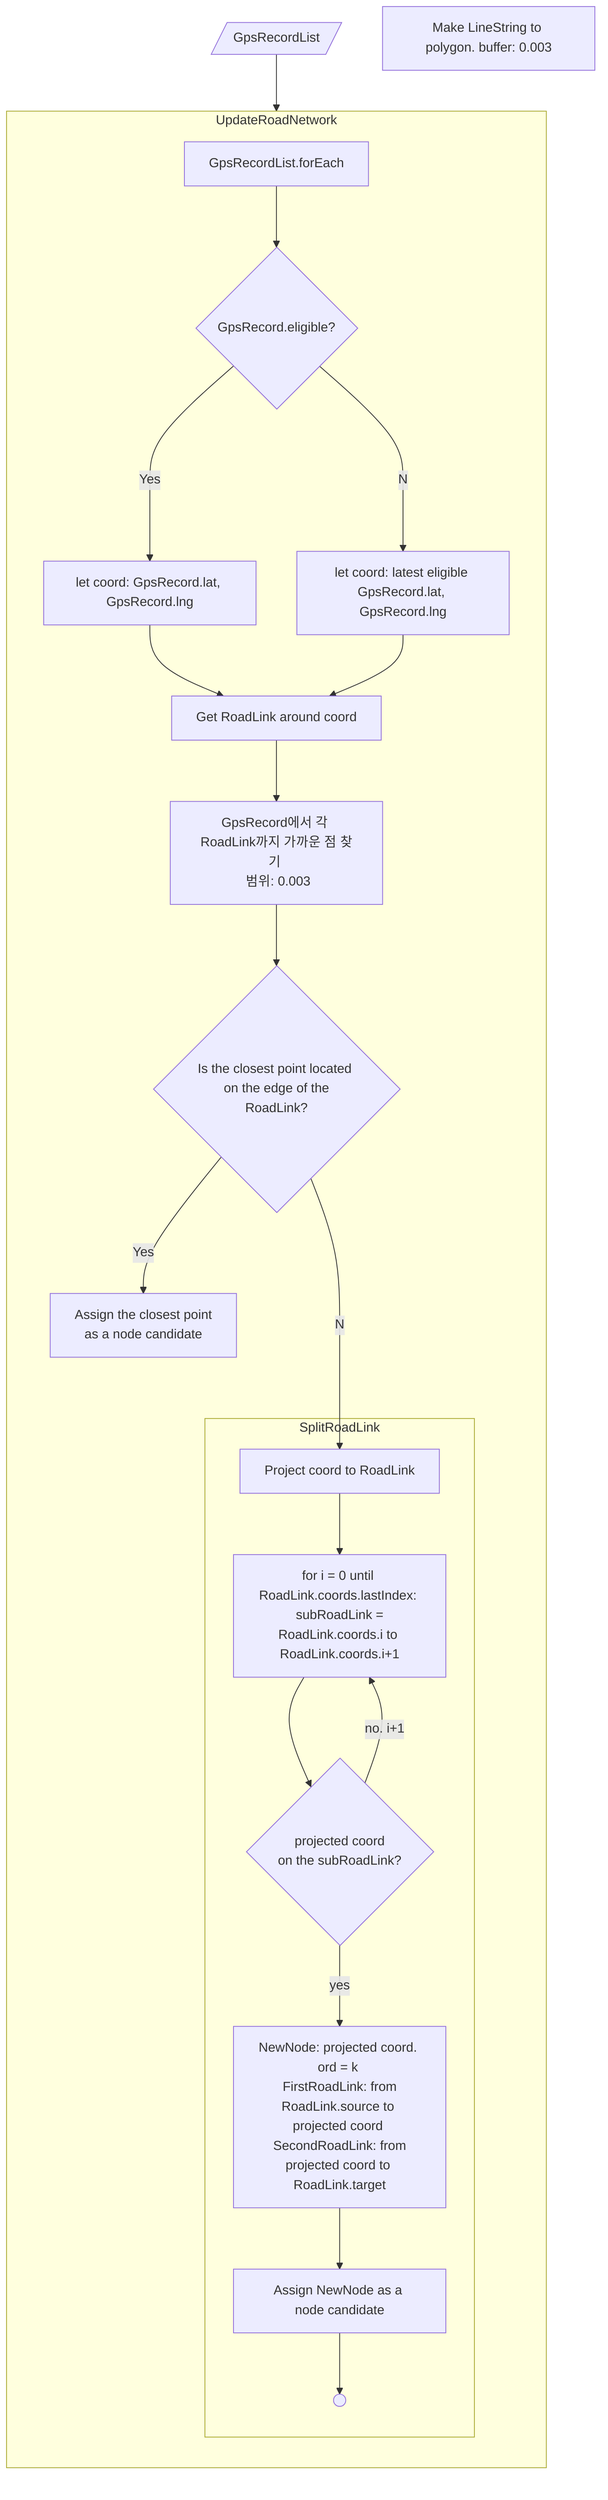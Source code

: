 flowchart TD
	I[/GpsRecordList/]
	GpsRecordListForEach[GpsRecordList.forEach]
	GpsRecordListBuffer[Make LineString to polygon. buffer: 0.003]
	subgraph UpdateRoadNetwork
		direction TB
		IfGpsRecordEligible{GpsRecord.eligible?}
		GpsRecordEligible[let coord: GpsRecord.lat, GpsRecord.lng]	
		GpsRecordNotEligible[let coord: latest eligible GpsRecord.lat, GpsRecord.lng]

		Buffer[Get RoadLink around coord]
		GetRoadLink[GpsRecord에서 각 RoadLink까지 가까운 점 찾기 <br> 범위: 0.003]
		IfClosestPointOnTheEdge{Is the closest point located <br> on the edge of the RoadLink?}
		IfYes[Assign the closest point <br> as a node candidate]

		subgraph SplitRoadLink
			direction TB
			Projection[Project coord to RoadLink]
			LinkCoordListFor[for i = 0 until RoadLink.coords.lastIndex: <br> subRoadLink = RoadLink.coords.i to RoadLink.coords.i+1]
			IfProjOnSubLink{projected coord <br> on the subRoadLink?}
			
			ProjOnSubLink[NewNode: projected coord. ord = k <br> FirstRoadLink: from RoadLink.source to projected coord <br> SecondRoadLink: from projected coord to RoadLink.target]
			NewNodeCandidate[Assign NewNode as a node candidate]

			Projection --> LinkCoordListFor --> IfProjOnSubLink
			IfProjOnSubLink --yes--> ProjOnSubLink --> NewNodeCandidate --> Terminate(( ))
			IfProjOnSubLink --no. i+1--> LinkCoordListFor
		end


	GpsRecordListForEach --> IfGpsRecordEligible
	IfGpsRecordEligible --Yes--> GpsRecordEligible
	IfGpsRecordEligible --No--> GpsRecordNotEligible

	GpsRecordEligible & GpsRecordNotEligible --> Buffer
	Buffer --> GetRoadLink --> IfClosestPointOnTheEdge
	IfClosestPointOnTheEdge --Yes--> IfYes
	IfClosestPointOnTheEdge --No--> Projection
	end

I --> UpdateRoadNetwork